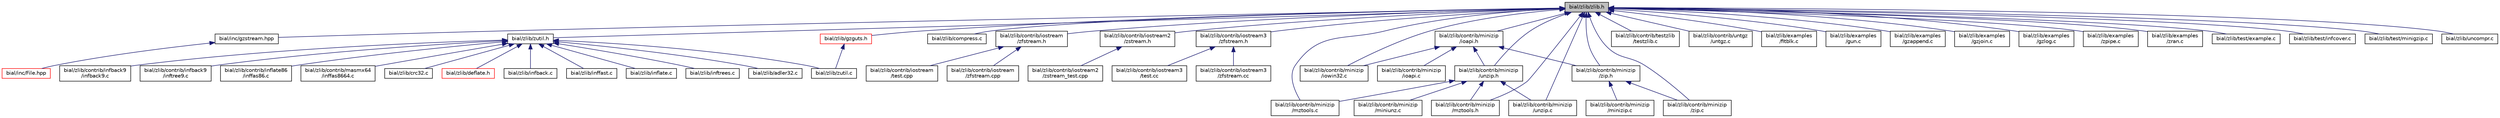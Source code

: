 digraph "bial/zlib/zlib.h"
{
  edge [fontname="Helvetica",fontsize="10",labelfontname="Helvetica",labelfontsize="10"];
  node [fontname="Helvetica",fontsize="10",shape=record];
  Node1 [label="bial/zlib/zlib.h",height=0.2,width=0.4,color="black", fillcolor="grey75", style="filled", fontcolor="black"];
  Node1 -> Node2 [dir="back",color="midnightblue",fontsize="10",style="solid",fontname="Helvetica"];
  Node2 [label="bial/inc/gzstream.hpp",height=0.2,width=0.4,color="black", fillcolor="white", style="filled",URL="$gzstream_8hpp.html"];
  Node2 -> Node3 [dir="back",color="midnightblue",fontsize="10",style="solid",fontname="Helvetica"];
  Node3 [label="bial/inc/File.hpp",height=0.2,width=0.4,color="red", fillcolor="white", style="filled",URL="$_file_8hpp.html"];
  Node1 -> Node4 [dir="back",color="midnightblue",fontsize="10",style="solid",fontname="Helvetica"];
  Node4 [label="bial/zlib/zutil.h",height=0.2,width=0.4,color="black", fillcolor="white", style="filled",URL="$zutil_8h.html"];
  Node4 -> Node5 [dir="back",color="midnightblue",fontsize="10",style="solid",fontname="Helvetica"];
  Node5 [label="bial/zlib/adler32.c",height=0.2,width=0.4,color="black", fillcolor="white", style="filled",URL="$adler32_8c.html"];
  Node4 -> Node6 [dir="back",color="midnightblue",fontsize="10",style="solid",fontname="Helvetica"];
  Node6 [label="bial/zlib/contrib/infback9\l/infback9.c",height=0.2,width=0.4,color="black", fillcolor="white", style="filled",URL="$infback9_8c.html"];
  Node4 -> Node7 [dir="back",color="midnightblue",fontsize="10",style="solid",fontname="Helvetica"];
  Node7 [label="bial/zlib/contrib/infback9\l/inftree9.c",height=0.2,width=0.4,color="black", fillcolor="white", style="filled",URL="$inftree9_8c.html"];
  Node4 -> Node8 [dir="back",color="midnightblue",fontsize="10",style="solid",fontname="Helvetica"];
  Node8 [label="bial/zlib/contrib/inflate86\l/inffas86.c",height=0.2,width=0.4,color="black", fillcolor="white", style="filled",URL="$inffas86_8c.html"];
  Node4 -> Node9 [dir="back",color="midnightblue",fontsize="10",style="solid",fontname="Helvetica"];
  Node9 [label="bial/zlib/contrib/masmx64\l/inffas8664.c",height=0.2,width=0.4,color="black", fillcolor="white", style="filled",URL="$inffas8664_8c.html"];
  Node4 -> Node10 [dir="back",color="midnightblue",fontsize="10",style="solid",fontname="Helvetica"];
  Node10 [label="bial/zlib/crc32.c",height=0.2,width=0.4,color="black", fillcolor="white", style="filled",URL="$crc32_8c.html"];
  Node4 -> Node11 [dir="back",color="midnightblue",fontsize="10",style="solid",fontname="Helvetica"];
  Node11 [label="bial/zlib/deflate.h",height=0.2,width=0.4,color="red", fillcolor="white", style="filled",URL="$deflate_8h.html"];
  Node4 -> Node12 [dir="back",color="midnightblue",fontsize="10",style="solid",fontname="Helvetica"];
  Node12 [label="bial/zlib/infback.c",height=0.2,width=0.4,color="black", fillcolor="white", style="filled",URL="$infback_8c.html"];
  Node4 -> Node13 [dir="back",color="midnightblue",fontsize="10",style="solid",fontname="Helvetica"];
  Node13 [label="bial/zlib/inffast.c",height=0.2,width=0.4,color="black", fillcolor="white", style="filled",URL="$inffast_8c.html"];
  Node4 -> Node14 [dir="back",color="midnightblue",fontsize="10",style="solid",fontname="Helvetica"];
  Node14 [label="bial/zlib/inflate.c",height=0.2,width=0.4,color="black", fillcolor="white", style="filled",URL="$inflate_8c.html"];
  Node4 -> Node15 [dir="back",color="midnightblue",fontsize="10",style="solid",fontname="Helvetica"];
  Node15 [label="bial/zlib/inftrees.c",height=0.2,width=0.4,color="black", fillcolor="white", style="filled",URL="$inftrees_8c.html"];
  Node4 -> Node16 [dir="back",color="midnightblue",fontsize="10",style="solid",fontname="Helvetica"];
  Node16 [label="bial/zlib/zutil.c",height=0.2,width=0.4,color="black", fillcolor="white", style="filled",URL="$zutil_8c.html"];
  Node1 -> Node17 [dir="back",color="midnightblue",fontsize="10",style="solid",fontname="Helvetica"];
  Node17 [label="bial/zlib/compress.c",height=0.2,width=0.4,color="black", fillcolor="white", style="filled",URL="$compress_8c.html"];
  Node1 -> Node18 [dir="back",color="midnightblue",fontsize="10",style="solid",fontname="Helvetica"];
  Node18 [label="bial/zlib/contrib/iostream\l/zfstream.h",height=0.2,width=0.4,color="black", fillcolor="white", style="filled",URL="$zfstream_8h.html"];
  Node18 -> Node19 [dir="back",color="midnightblue",fontsize="10",style="solid",fontname="Helvetica"];
  Node19 [label="bial/zlib/contrib/iostream\l/test.cpp",height=0.2,width=0.4,color="black", fillcolor="white", style="filled",URL="$test_8cpp.html"];
  Node18 -> Node20 [dir="back",color="midnightblue",fontsize="10",style="solid",fontname="Helvetica"];
  Node20 [label="bial/zlib/contrib/iostream\l/zfstream.cpp",height=0.2,width=0.4,color="black", fillcolor="white", style="filled",URL="$zfstream_8cpp.html"];
  Node1 -> Node21 [dir="back",color="midnightblue",fontsize="10",style="solid",fontname="Helvetica"];
  Node21 [label="bial/zlib/contrib/iostream2\l/zstream.h",height=0.2,width=0.4,color="black", fillcolor="white", style="filled",URL="$zstream_8h.html"];
  Node21 -> Node22 [dir="back",color="midnightblue",fontsize="10",style="solid",fontname="Helvetica"];
  Node22 [label="bial/zlib/contrib/iostream2\l/zstream_test.cpp",height=0.2,width=0.4,color="black", fillcolor="white", style="filled",URL="$zstream__test_8cpp.html"];
  Node1 -> Node23 [dir="back",color="midnightblue",fontsize="10",style="solid",fontname="Helvetica"];
  Node23 [label="bial/zlib/contrib/iostream3\l/zfstream.h",height=0.2,width=0.4,color="black", fillcolor="white", style="filled",URL="$_2zfstream_8h.html"];
  Node23 -> Node24 [dir="back",color="midnightblue",fontsize="10",style="solid",fontname="Helvetica"];
  Node24 [label="bial/zlib/contrib/iostream3\l/test.cc",height=0.2,width=0.4,color="black", fillcolor="white", style="filled",URL="$test_8cc.html"];
  Node23 -> Node25 [dir="back",color="midnightblue",fontsize="10",style="solid",fontname="Helvetica"];
  Node25 [label="bial/zlib/contrib/iostream3\l/zfstream.cc",height=0.2,width=0.4,color="black", fillcolor="white", style="filled",URL="$zfstream_8cc.html"];
  Node1 -> Node26 [dir="back",color="midnightblue",fontsize="10",style="solid",fontname="Helvetica"];
  Node26 [label="bial/zlib/contrib/minizip\l/ioapi.h",height=0.2,width=0.4,color="black", fillcolor="white", style="filled",URL="$ioapi_8h.html"];
  Node26 -> Node27 [dir="back",color="midnightblue",fontsize="10",style="solid",fontname="Helvetica"];
  Node27 [label="bial/zlib/contrib/minizip\l/ioapi.c",height=0.2,width=0.4,color="black", fillcolor="white", style="filled",URL="$ioapi_8c.html"];
  Node26 -> Node28 [dir="back",color="midnightblue",fontsize="10",style="solid",fontname="Helvetica"];
  Node28 [label="bial/zlib/contrib/minizip\l/iowin32.c",height=0.2,width=0.4,color="black", fillcolor="white", style="filled",URL="$iowin32_8c.html"];
  Node26 -> Node29 [dir="back",color="midnightblue",fontsize="10",style="solid",fontname="Helvetica"];
  Node29 [label="bial/zlib/contrib/minizip\l/unzip.h",height=0.2,width=0.4,color="black", fillcolor="white", style="filled",URL="$unzip_8h.html"];
  Node29 -> Node30 [dir="back",color="midnightblue",fontsize="10",style="solid",fontname="Helvetica"];
  Node30 [label="bial/zlib/contrib/minizip\l/miniunz.c",height=0.2,width=0.4,color="black", fillcolor="white", style="filled",URL="$miniunz_8c.html"];
  Node29 -> Node31 [dir="back",color="midnightblue",fontsize="10",style="solid",fontname="Helvetica"];
  Node31 [label="bial/zlib/contrib/minizip\l/mztools.c",height=0.2,width=0.4,color="black", fillcolor="white", style="filled",URL="$mztools_8c.html"];
  Node29 -> Node32 [dir="back",color="midnightblue",fontsize="10",style="solid",fontname="Helvetica"];
  Node32 [label="bial/zlib/contrib/minizip\l/mztools.h",height=0.2,width=0.4,color="black", fillcolor="white", style="filled",URL="$mztools_8h.html"];
  Node29 -> Node33 [dir="back",color="midnightblue",fontsize="10",style="solid",fontname="Helvetica"];
  Node33 [label="bial/zlib/contrib/minizip\l/unzip.c",height=0.2,width=0.4,color="black", fillcolor="white", style="filled",URL="$unzip_8c.html"];
  Node26 -> Node34 [dir="back",color="midnightblue",fontsize="10",style="solid",fontname="Helvetica"];
  Node34 [label="bial/zlib/contrib/minizip\l/zip.h",height=0.2,width=0.4,color="black", fillcolor="white", style="filled",URL="$zip_8h.html"];
  Node34 -> Node35 [dir="back",color="midnightblue",fontsize="10",style="solid",fontname="Helvetica"];
  Node35 [label="bial/zlib/contrib/minizip\l/minizip.c",height=0.2,width=0.4,color="black", fillcolor="white", style="filled",URL="$minizip_8c.html"];
  Node34 -> Node36 [dir="back",color="midnightblue",fontsize="10",style="solid",fontname="Helvetica"];
  Node36 [label="bial/zlib/contrib/minizip\l/zip.c",height=0.2,width=0.4,color="black", fillcolor="white", style="filled",URL="$zip_8c.html"];
  Node1 -> Node28 [dir="back",color="midnightblue",fontsize="10",style="solid",fontname="Helvetica"];
  Node1 -> Node29 [dir="back",color="midnightblue",fontsize="10",style="solid",fontname="Helvetica"];
  Node1 -> Node34 [dir="back",color="midnightblue",fontsize="10",style="solid",fontname="Helvetica"];
  Node1 -> Node31 [dir="back",color="midnightblue",fontsize="10",style="solid",fontname="Helvetica"];
  Node1 -> Node32 [dir="back",color="midnightblue",fontsize="10",style="solid",fontname="Helvetica"];
  Node1 -> Node33 [dir="back",color="midnightblue",fontsize="10",style="solid",fontname="Helvetica"];
  Node1 -> Node36 [dir="back",color="midnightblue",fontsize="10",style="solid",fontname="Helvetica"];
  Node1 -> Node37 [dir="back",color="midnightblue",fontsize="10",style="solid",fontname="Helvetica"];
  Node37 [label="bial/zlib/contrib/testzlib\l/testzlib.c",height=0.2,width=0.4,color="black", fillcolor="white", style="filled",URL="$testzlib_8c.html"];
  Node1 -> Node38 [dir="back",color="midnightblue",fontsize="10",style="solid",fontname="Helvetica"];
  Node38 [label="bial/zlib/contrib/untgz\l/untgz.c",height=0.2,width=0.4,color="black", fillcolor="white", style="filled",URL="$untgz_8c.html"];
  Node1 -> Node39 [dir="back",color="midnightblue",fontsize="10",style="solid",fontname="Helvetica"];
  Node39 [label="bial/zlib/examples\l/fitblk.c",height=0.2,width=0.4,color="black", fillcolor="white", style="filled",URL="$fitblk_8c.html"];
  Node1 -> Node40 [dir="back",color="midnightblue",fontsize="10",style="solid",fontname="Helvetica"];
  Node40 [label="bial/zlib/examples\l/gun.c",height=0.2,width=0.4,color="black", fillcolor="white", style="filled",URL="$gun_8c.html"];
  Node1 -> Node41 [dir="back",color="midnightblue",fontsize="10",style="solid",fontname="Helvetica"];
  Node41 [label="bial/zlib/examples\l/gzappend.c",height=0.2,width=0.4,color="black", fillcolor="white", style="filled",URL="$gzappend_8c.html"];
  Node1 -> Node42 [dir="back",color="midnightblue",fontsize="10",style="solid",fontname="Helvetica"];
  Node42 [label="bial/zlib/examples\l/gzjoin.c",height=0.2,width=0.4,color="black", fillcolor="white", style="filled",URL="$gzjoin_8c.html"];
  Node1 -> Node43 [dir="back",color="midnightblue",fontsize="10",style="solid",fontname="Helvetica"];
  Node43 [label="bial/zlib/examples\l/gzlog.c",height=0.2,width=0.4,color="black", fillcolor="white", style="filled",URL="$gzlog_8c.html"];
  Node1 -> Node44 [dir="back",color="midnightblue",fontsize="10",style="solid",fontname="Helvetica"];
  Node44 [label="bial/zlib/examples\l/zpipe.c",height=0.2,width=0.4,color="black", fillcolor="white", style="filled",URL="$zpipe_8c.html"];
  Node1 -> Node45 [dir="back",color="midnightblue",fontsize="10",style="solid",fontname="Helvetica"];
  Node45 [label="bial/zlib/examples\l/zran.c",height=0.2,width=0.4,color="black", fillcolor="white", style="filled",URL="$zran_8c.html"];
  Node1 -> Node46 [dir="back",color="midnightblue",fontsize="10",style="solid",fontname="Helvetica"];
  Node46 [label="bial/zlib/gzguts.h",height=0.2,width=0.4,color="red", fillcolor="white", style="filled",URL="$gzguts_8h.html"];
  Node46 -> Node16 [dir="back",color="midnightblue",fontsize="10",style="solid",fontname="Helvetica"];
  Node1 -> Node47 [dir="back",color="midnightblue",fontsize="10",style="solid",fontname="Helvetica"];
  Node47 [label="bial/zlib/test/example.c",height=0.2,width=0.4,color="black", fillcolor="white", style="filled",URL="$example_8c.html"];
  Node1 -> Node48 [dir="back",color="midnightblue",fontsize="10",style="solid",fontname="Helvetica"];
  Node48 [label="bial/zlib/test/infcover.c",height=0.2,width=0.4,color="black", fillcolor="white", style="filled",URL="$infcover_8c.html"];
  Node1 -> Node49 [dir="back",color="midnightblue",fontsize="10",style="solid",fontname="Helvetica"];
  Node49 [label="bial/zlib/test/minigzip.c",height=0.2,width=0.4,color="black", fillcolor="white", style="filled",URL="$minigzip_8c.html"];
  Node1 -> Node50 [dir="back",color="midnightblue",fontsize="10",style="solid",fontname="Helvetica"];
  Node50 [label="bial/zlib/uncompr.c",height=0.2,width=0.4,color="black", fillcolor="white", style="filled",URL="$uncompr_8c.html"];
}
